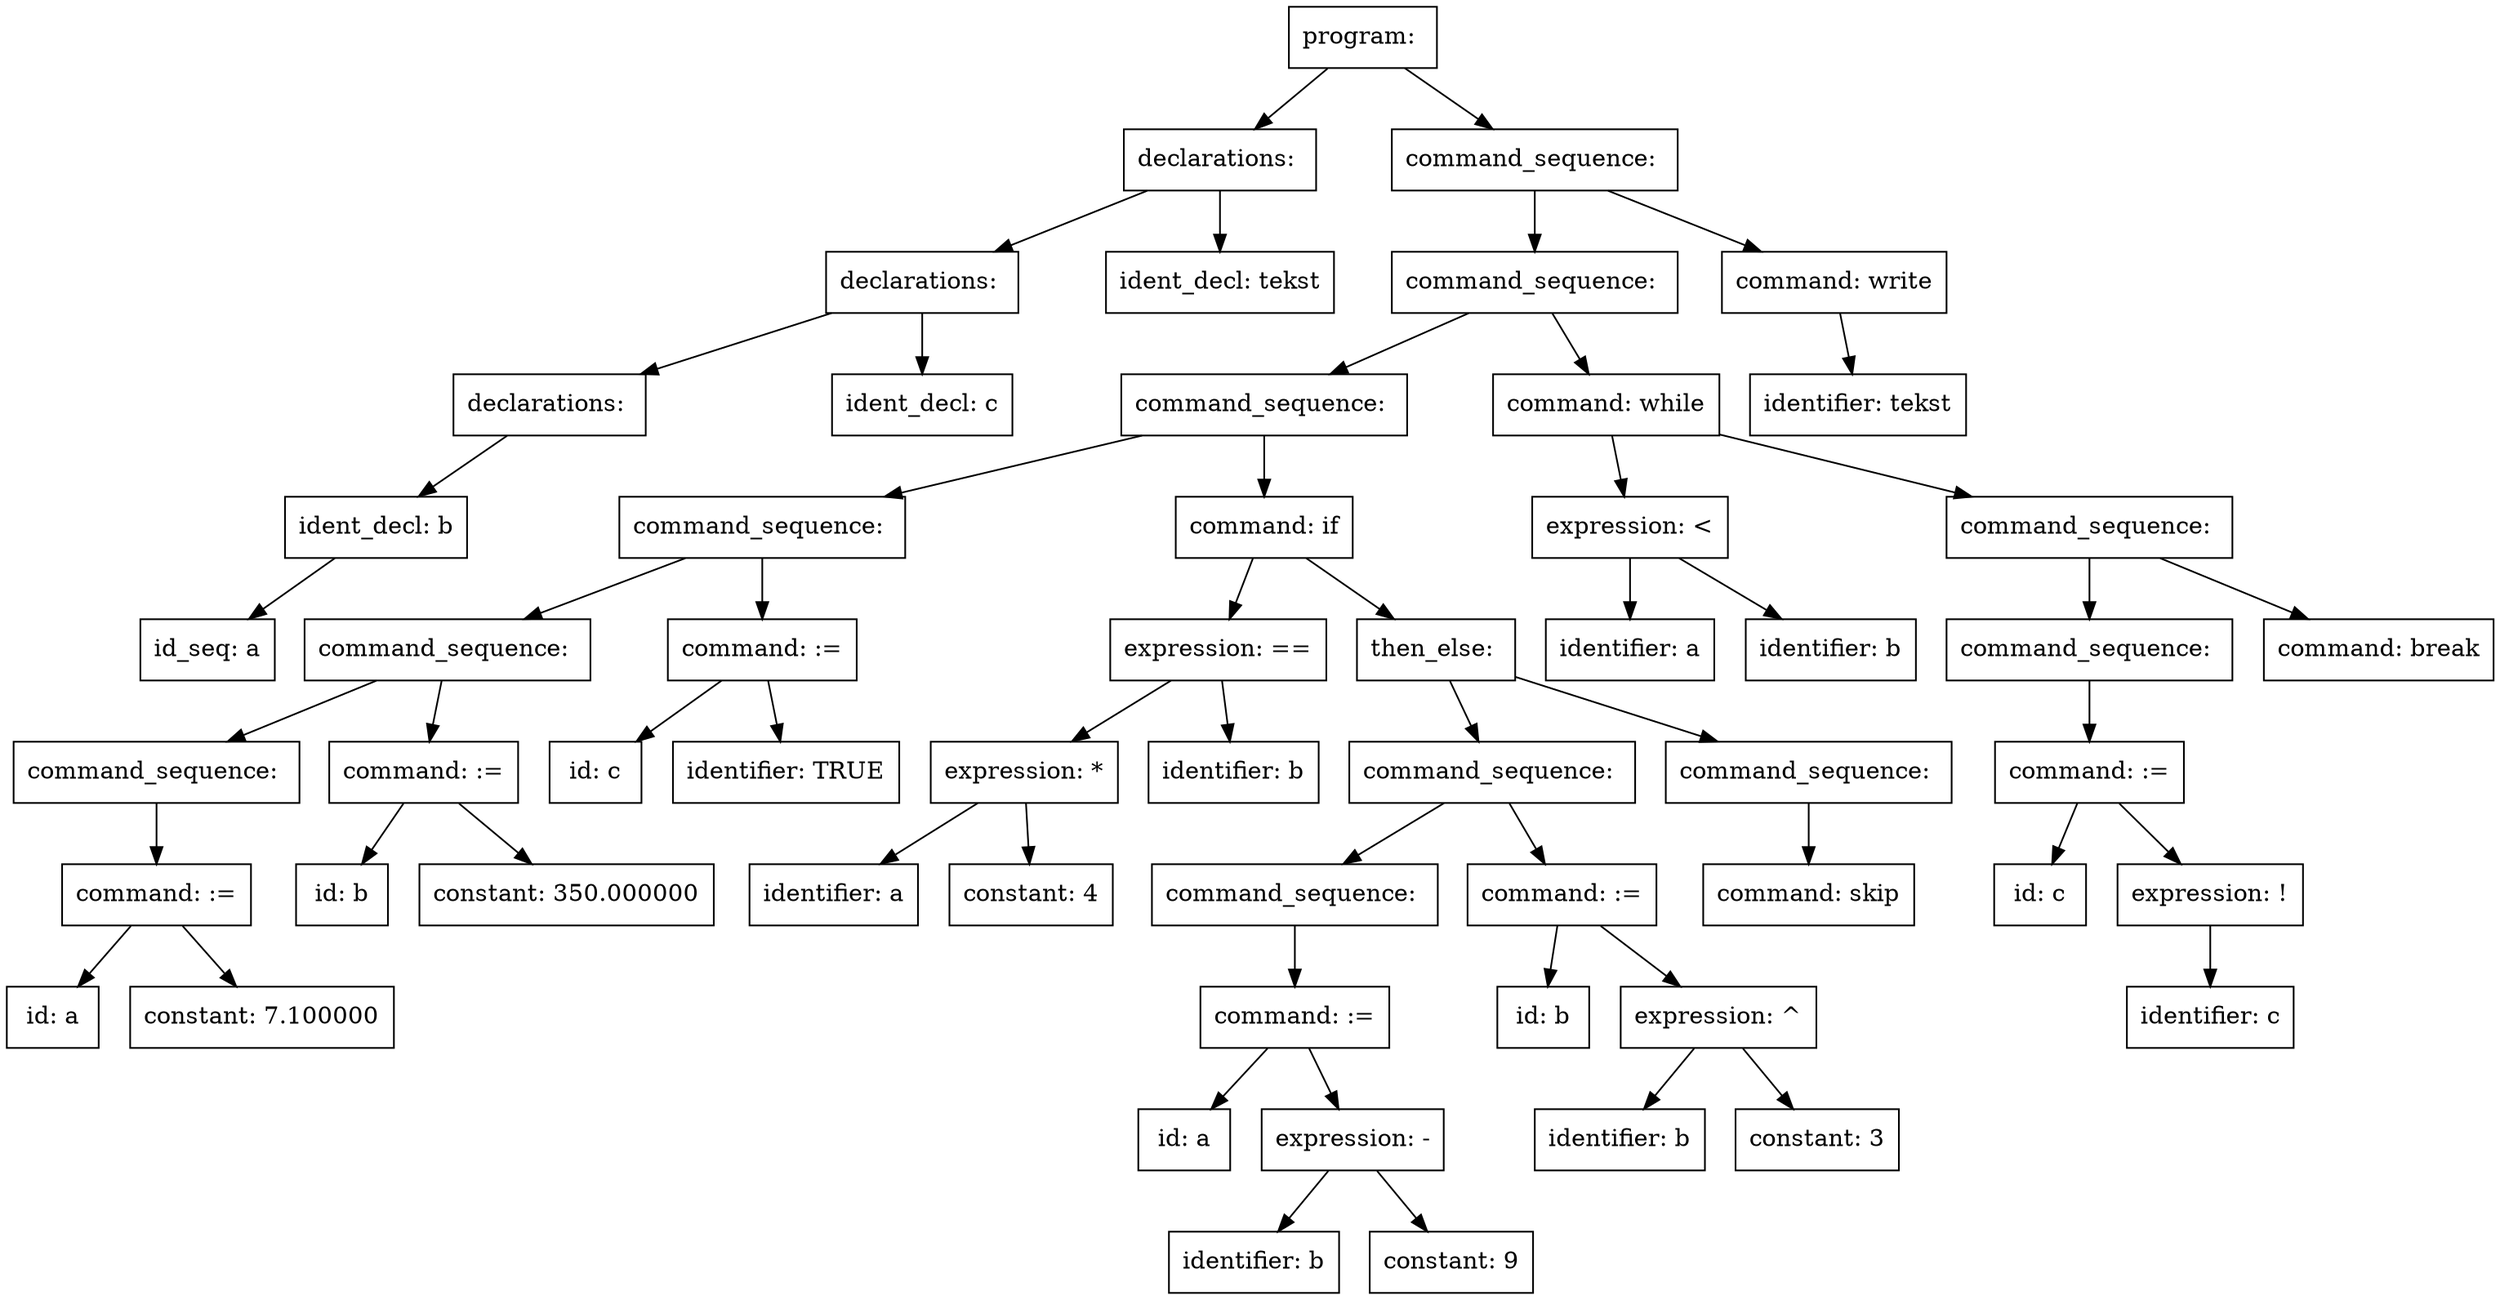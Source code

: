 digraph AST {
    node [shape=box];
    node0 [label="program: "];
    node1 [label="declarations: "];
    node2 [label="declarations: "];
    node3 [label="declarations: "];
    node4 [label="ident_decl: b"];
    node5 [label="id_seq: a"];
    node4 -> node5;
    node3 -> node4;
    node2 -> node3;
    node6 [label="ident_decl: c"];
    node2 -> node6;
    node1 -> node2;
    node7 [label="ident_decl: tekst"];
    node1 -> node7;
    node0 -> node1;
    node8 [label="command_sequence: "];
    node9 [label="command_sequence: "];
    node10 [label="command_sequence: "];
    node11 [label="command_sequence: "];
    node12 [label="command_sequence: "];
    node13 [label="command_sequence: "];
    node14 [label="command: :="];
    node15 [label="id: a"];
    node14 -> node15;
    node16 [label="constant: 7.100000"];
    node14 -> node16;
    node13 -> node14;
    node12 -> node13;
    node17 [label="command: :="];
    node18 [label="id: b"];
    node17 -> node18;
    node19 [label="constant: 350.000000"];
    node17 -> node19;
    node12 -> node17;
    node11 -> node12;
    node20 [label="command: :="];
    node21 [label="id: c"];
    node20 -> node21;
    node22 [label="identifier: TRUE"];
    node20 -> node22;
    node11 -> node20;
    node10 -> node11;
    node23 [label="command: if"];
    node24 [label="expression: =="];
    node25 [label="expression: *"];
    node26 [label="identifier: a"];
    node25 -> node26;
    node27 [label="constant: 4"];
    node25 -> node27;
    node24 -> node25;
    node28 [label="identifier: b"];
    node24 -> node28;
    node23 -> node24;
    node29 [label="then_else: "];
    node30 [label="command_sequence: "];
    node31 [label="command_sequence: "];
    node32 [label="command: :="];
    node33 [label="id: a"];
    node32 -> node33;
    node34 [label="expression: -"];
    node35 [label="identifier: b"];
    node34 -> node35;
    node36 [label="constant: 9"];
    node34 -> node36;
    node32 -> node34;
    node31 -> node32;
    node30 -> node31;
    node37 [label="command: :="];
    node38 [label="id: b"];
    node37 -> node38;
    node39 [label="expression: ^"];
    node40 [label="identifier: b"];
    node39 -> node40;
    node41 [label="constant: 3"];
    node39 -> node41;
    node37 -> node39;
    node30 -> node37;
    node29 -> node30;
    node42 [label="command_sequence: "];
    node43 [label="command: skip"];
    node42 -> node43;
    node29 -> node42;
    node23 -> node29;
    node10 -> node23;
    node9 -> node10;
    node44 [label="command: while"];
    node45 [label="expression: <"];
    node46 [label="identifier: a"];
    node45 -> node46;
    node47 [label="identifier: b"];
    node45 -> node47;
    node44 -> node45;
    node48 [label="command_sequence: "];
    node49 [label="command_sequence: "];
    node50 [label="command: :="];
    node51 [label="id: c"];
    node50 -> node51;
    node52 [label="expression: !"];
    node53 [label="identifier: c"];
    node52 -> node53;
    node50 -> node52;
    node49 -> node50;
    node48 -> node49;
    node54 [label="command: break"];
    node48 -> node54;
    node44 -> node48;
    node9 -> node44;
    node8 -> node9;
    node55 [label="command: write"];
    node56 [label="identifier: tekst"];
    node55 -> node56;
    node8 -> node55;
    node0 -> node8;
}
